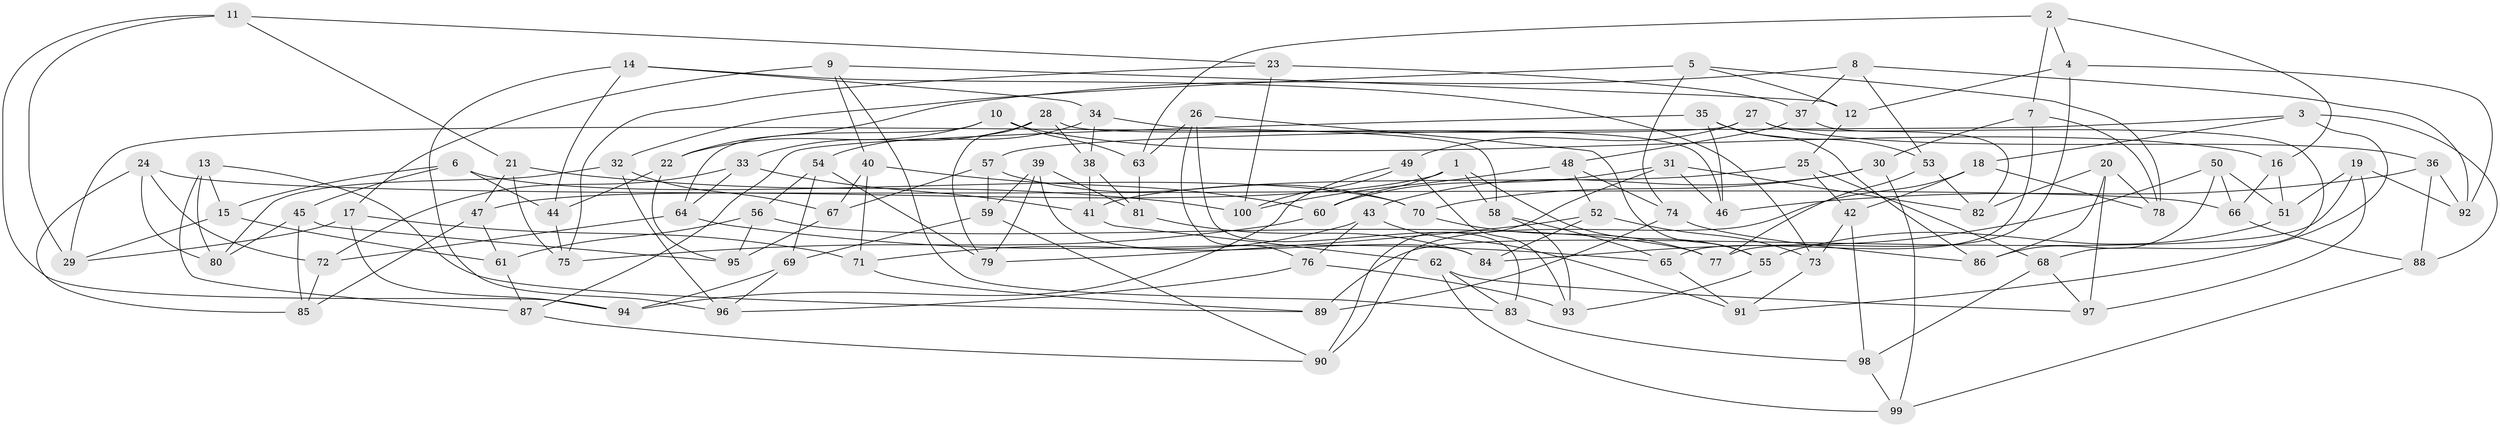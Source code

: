 // Generated by graph-tools (version 1.1) at 2025/11/02/21/25 10:11:16]
// undirected, 100 vertices, 200 edges
graph export_dot {
graph [start="1"]
  node [color=gray90,style=filled];
  1;
  2;
  3;
  4;
  5;
  6;
  7;
  8;
  9;
  10;
  11;
  12;
  13;
  14;
  15;
  16;
  17;
  18;
  19;
  20;
  21;
  22;
  23;
  24;
  25;
  26;
  27;
  28;
  29;
  30;
  31;
  32;
  33;
  34;
  35;
  36;
  37;
  38;
  39;
  40;
  41;
  42;
  43;
  44;
  45;
  46;
  47;
  48;
  49;
  50;
  51;
  52;
  53;
  54;
  55;
  56;
  57;
  58;
  59;
  60;
  61;
  62;
  63;
  64;
  65;
  66;
  67;
  68;
  69;
  70;
  71;
  72;
  73;
  74;
  75;
  76;
  77;
  78;
  79;
  80;
  81;
  82;
  83;
  84;
  85;
  86;
  87;
  88;
  89;
  90;
  91;
  92;
  93;
  94;
  95;
  96;
  97;
  98;
  99;
  100;
  1 -- 47;
  1 -- 58;
  1 -- 55;
  1 -- 60;
  2 -- 4;
  2 -- 63;
  2 -- 7;
  2 -- 16;
  3 -- 18;
  3 -- 88;
  3 -- 91;
  3 -- 57;
  4 -- 92;
  4 -- 77;
  4 -- 12;
  5 -- 78;
  5 -- 32;
  5 -- 74;
  5 -- 12;
  6 -- 44;
  6 -- 15;
  6 -- 70;
  6 -- 45;
  7 -- 78;
  7 -- 65;
  7 -- 30;
  8 -- 53;
  8 -- 92;
  8 -- 37;
  8 -- 22;
  9 -- 83;
  9 -- 40;
  9 -- 12;
  9 -- 17;
  10 -- 16;
  10 -- 63;
  10 -- 64;
  10 -- 22;
  11 -- 21;
  11 -- 29;
  11 -- 94;
  11 -- 23;
  12 -- 25;
  13 -- 87;
  13 -- 80;
  13 -- 15;
  13 -- 89;
  14 -- 34;
  14 -- 73;
  14 -- 44;
  14 -- 96;
  15 -- 29;
  15 -- 61;
  16 -- 51;
  16 -- 66;
  17 -- 71;
  17 -- 94;
  17 -- 29;
  18 -- 42;
  18 -- 90;
  18 -- 78;
  19 -- 89;
  19 -- 51;
  19 -- 97;
  19 -- 92;
  20 -- 97;
  20 -- 86;
  20 -- 78;
  20 -- 82;
  21 -- 100;
  21 -- 75;
  21 -- 47;
  22 -- 44;
  22 -- 95;
  23 -- 37;
  23 -- 75;
  23 -- 100;
  24 -- 80;
  24 -- 72;
  24 -- 66;
  24 -- 85;
  25 -- 68;
  25 -- 41;
  25 -- 42;
  26 -- 63;
  26 -- 55;
  26 -- 76;
  26 -- 83;
  27 -- 29;
  27 -- 36;
  27 -- 49;
  27 -- 68;
  28 -- 33;
  28 -- 38;
  28 -- 79;
  28 -- 46;
  30 -- 99;
  30 -- 43;
  30 -- 70;
  31 -- 82;
  31 -- 46;
  31 -- 60;
  31 -- 90;
  32 -- 80;
  32 -- 96;
  32 -- 67;
  33 -- 72;
  33 -- 41;
  33 -- 64;
  34 -- 38;
  34 -- 54;
  34 -- 58;
  35 -- 87;
  35 -- 86;
  35 -- 46;
  35 -- 53;
  36 -- 92;
  36 -- 46;
  36 -- 88;
  37 -- 82;
  37 -- 48;
  38 -- 81;
  38 -- 41;
  39 -- 84;
  39 -- 81;
  39 -- 79;
  39 -- 59;
  40 -- 67;
  40 -- 71;
  40 -- 60;
  41 -- 62;
  42 -- 98;
  42 -- 73;
  43 -- 71;
  43 -- 91;
  43 -- 76;
  44 -- 75;
  45 -- 85;
  45 -- 80;
  45 -- 95;
  47 -- 85;
  47 -- 61;
  48 -- 100;
  48 -- 74;
  48 -- 52;
  49 -- 100;
  49 -- 94;
  49 -- 93;
  50 -- 84;
  50 -- 51;
  50 -- 86;
  50 -- 66;
  51 -- 55;
  52 -- 79;
  52 -- 73;
  52 -- 84;
  53 -- 82;
  53 -- 77;
  54 -- 56;
  54 -- 79;
  54 -- 69;
  55 -- 93;
  56 -- 77;
  56 -- 95;
  56 -- 61;
  57 -- 67;
  57 -- 59;
  57 -- 70;
  58 -- 65;
  58 -- 93;
  59 -- 69;
  59 -- 90;
  60 -- 75;
  61 -- 87;
  62 -- 99;
  62 -- 83;
  62 -- 97;
  63 -- 81;
  64 -- 65;
  64 -- 72;
  65 -- 91;
  66 -- 88;
  67 -- 95;
  68 -- 97;
  68 -- 98;
  69 -- 94;
  69 -- 96;
  70 -- 77;
  71 -- 89;
  72 -- 85;
  73 -- 91;
  74 -- 89;
  74 -- 86;
  76 -- 93;
  76 -- 96;
  81 -- 84;
  83 -- 98;
  87 -- 90;
  88 -- 99;
  98 -- 99;
}
